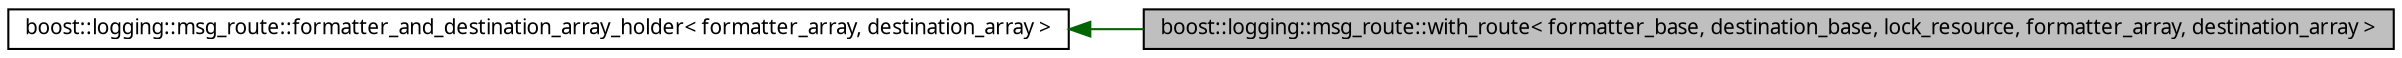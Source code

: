 digraph G
{
  edge [fontname="FreeSans.ttf",fontsize=10,labelfontname="FreeSans.ttf",labelfontsize=10];
  node [fontname="FreeSans.ttf",fontsize=10,shape=record];
  rankdir=LR;
  Node1 [label="boost::logging::msg_route::with_route\< formatter_base, destination_base, lock_resource, formatter_array, destination_array \>",height=0.2,width=0.4,color="black", fillcolor="grey75", style="filled" fontcolor="black"];
  Node2 -> Node1 [dir=back,color="darkgreen",fontsize=10,style="solid",fontname="FreeSans.ttf"];
  Node2 [label="boost::logging::msg_route::formatter_and_destination_array_holder\< formatter_array, destination_array \>",height=0.2,width=0.4,color="black", fillcolor="white", style="filled",URL="$structboost_1_1logging_1_1msg__route_1_1formatter__and__destination__array__holder.html",tooltip="Recomended base class for message routers that need access to the underlying formatter..."];
}

